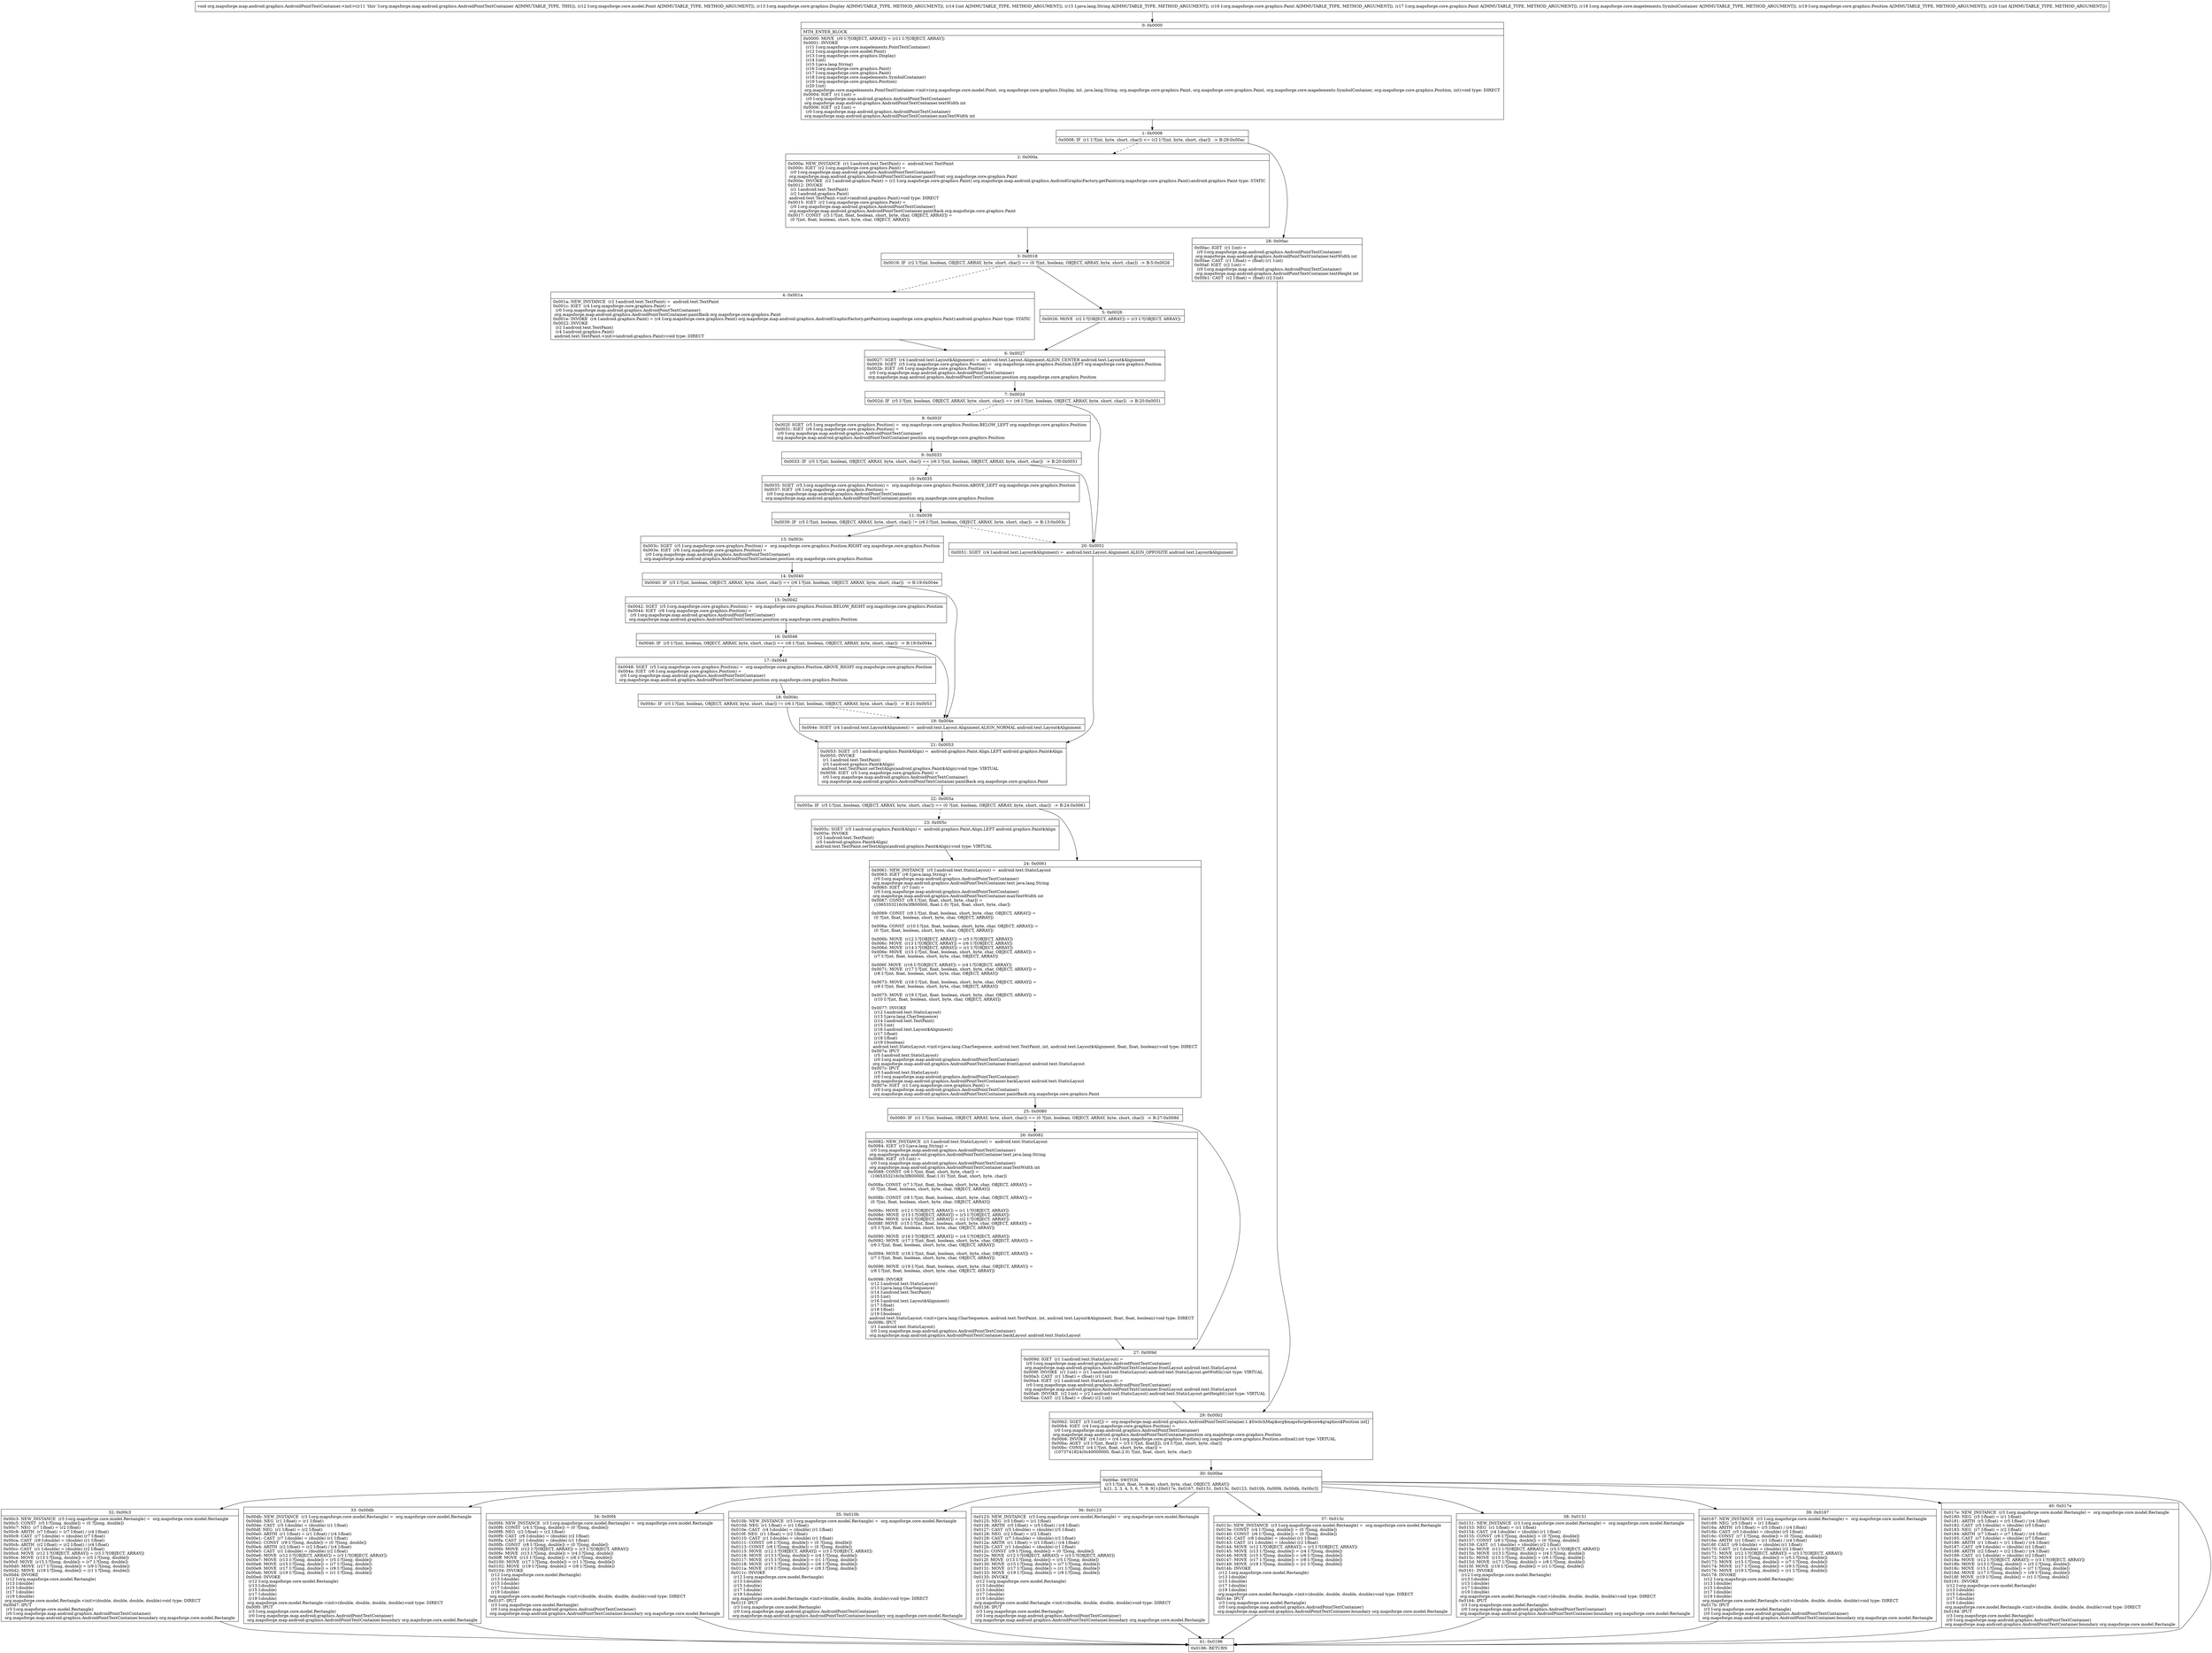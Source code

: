 digraph "CFG fororg.mapsforge.map.android.graphics.AndroidPointTextContainer.\<init\>(Lorg\/mapsforge\/core\/model\/Point;Lorg\/mapsforge\/core\/graphics\/Display;ILjava\/lang\/String;Lorg\/mapsforge\/core\/graphics\/Paint;Lorg\/mapsforge\/core\/graphics\/Paint;Lorg\/mapsforge\/core\/mapelements\/SymbolContainer;Lorg\/mapsforge\/core\/graphics\/Position;I)V" {
Node_0 [shape=record,label="{0\:\ 0x0000|MTH_ENTER_BLOCK\l|0x0000: MOVE  (r0 I:?[OBJECT, ARRAY]) = (r11 I:?[OBJECT, ARRAY]) \l0x0001: INVOKE  \l  (r11 I:org.mapsforge.core.mapelements.PointTextContainer)\l  (r12 I:org.mapsforge.core.model.Point)\l  (r13 I:org.mapsforge.core.graphics.Display)\l  (r14 I:int)\l  (r15 I:java.lang.String)\l  (r16 I:org.mapsforge.core.graphics.Paint)\l  (r17 I:org.mapsforge.core.graphics.Paint)\l  (r18 I:org.mapsforge.core.mapelements.SymbolContainer)\l  (r19 I:org.mapsforge.core.graphics.Position)\l  (r20 I:int)\l org.mapsforge.core.mapelements.PointTextContainer.\<init\>(org.mapsforge.core.model.Point, org.mapsforge.core.graphics.Display, int, java.lang.String, org.mapsforge.core.graphics.Paint, org.mapsforge.core.graphics.Paint, org.mapsforge.core.mapelements.SymbolContainer, org.mapsforge.core.graphics.Position, int):void type: DIRECT \l0x0004: IGET  (r1 I:int) = \l  (r0 I:org.mapsforge.map.android.graphics.AndroidPointTextContainer)\l org.mapsforge.map.android.graphics.AndroidPointTextContainer.textWidth int \l0x0006: IGET  (r2 I:int) = \l  (r0 I:org.mapsforge.map.android.graphics.AndroidPointTextContainer)\l org.mapsforge.map.android.graphics.AndroidPointTextContainer.maxTextWidth int \l}"];
Node_1 [shape=record,label="{1\:\ 0x0008|0x0008: IF  (r1 I:?[int, byte, short, char]) \<= (r2 I:?[int, byte, short, char])  \-\> B:28:0x00ac \l}"];
Node_2 [shape=record,label="{2\:\ 0x000a|0x000a: NEW_INSTANCE  (r1 I:android.text.TextPaint) =  android.text.TextPaint \l0x000c: IGET  (r2 I:org.mapsforge.core.graphics.Paint) = \l  (r0 I:org.mapsforge.map.android.graphics.AndroidPointTextContainer)\l org.mapsforge.map.android.graphics.AndroidPointTextContainer.paintFront org.mapsforge.core.graphics.Paint \l0x000e: INVOKE  (r2 I:android.graphics.Paint) = (r2 I:org.mapsforge.core.graphics.Paint) org.mapsforge.map.android.graphics.AndroidGraphicFactory.getPaint(org.mapsforge.core.graphics.Paint):android.graphics.Paint type: STATIC \l0x0012: INVOKE  \l  (r1 I:android.text.TextPaint)\l  (r2 I:android.graphics.Paint)\l android.text.TextPaint.\<init\>(android.graphics.Paint):void type: DIRECT \l0x0015: IGET  (r2 I:org.mapsforge.core.graphics.Paint) = \l  (r0 I:org.mapsforge.map.android.graphics.AndroidPointTextContainer)\l org.mapsforge.map.android.graphics.AndroidPointTextContainer.paintBack org.mapsforge.core.graphics.Paint \l0x0017: CONST  (r3 I:?[int, float, boolean, short, byte, char, OBJECT, ARRAY]) = \l  (0 ?[int, float, boolean, short, byte, char, OBJECT, ARRAY])\l \l}"];
Node_3 [shape=record,label="{3\:\ 0x0018|0x0018: IF  (r2 I:?[int, boolean, OBJECT, ARRAY, byte, short, char]) == (0 ?[int, boolean, OBJECT, ARRAY, byte, short, char])  \-\> B:5:0x0026 \l}"];
Node_4 [shape=record,label="{4\:\ 0x001a|0x001a: NEW_INSTANCE  (r2 I:android.text.TextPaint) =  android.text.TextPaint \l0x001c: IGET  (r4 I:org.mapsforge.core.graphics.Paint) = \l  (r0 I:org.mapsforge.map.android.graphics.AndroidPointTextContainer)\l org.mapsforge.map.android.graphics.AndroidPointTextContainer.paintBack org.mapsforge.core.graphics.Paint \l0x001e: INVOKE  (r4 I:android.graphics.Paint) = (r4 I:org.mapsforge.core.graphics.Paint) org.mapsforge.map.android.graphics.AndroidGraphicFactory.getPaint(org.mapsforge.core.graphics.Paint):android.graphics.Paint type: STATIC \l0x0022: INVOKE  \l  (r2 I:android.text.TextPaint)\l  (r4 I:android.graphics.Paint)\l android.text.TextPaint.\<init\>(android.graphics.Paint):void type: DIRECT \l}"];
Node_5 [shape=record,label="{5\:\ 0x0026|0x0026: MOVE  (r2 I:?[OBJECT, ARRAY]) = (r3 I:?[OBJECT, ARRAY]) \l}"];
Node_6 [shape=record,label="{6\:\ 0x0027|0x0027: SGET  (r4 I:android.text.Layout$Alignment) =  android.text.Layout.Alignment.ALIGN_CENTER android.text.Layout$Alignment \l0x0029: SGET  (r5 I:org.mapsforge.core.graphics.Position) =  org.mapsforge.core.graphics.Position.LEFT org.mapsforge.core.graphics.Position \l0x002b: IGET  (r6 I:org.mapsforge.core.graphics.Position) = \l  (r0 I:org.mapsforge.map.android.graphics.AndroidPointTextContainer)\l org.mapsforge.map.android.graphics.AndroidPointTextContainer.position org.mapsforge.core.graphics.Position \l}"];
Node_7 [shape=record,label="{7\:\ 0x002d|0x002d: IF  (r5 I:?[int, boolean, OBJECT, ARRAY, byte, short, char]) == (r6 I:?[int, boolean, OBJECT, ARRAY, byte, short, char])  \-\> B:20:0x0051 \l}"];
Node_8 [shape=record,label="{8\:\ 0x002f|0x002f: SGET  (r5 I:org.mapsforge.core.graphics.Position) =  org.mapsforge.core.graphics.Position.BELOW_LEFT org.mapsforge.core.graphics.Position \l0x0031: IGET  (r6 I:org.mapsforge.core.graphics.Position) = \l  (r0 I:org.mapsforge.map.android.graphics.AndroidPointTextContainer)\l org.mapsforge.map.android.graphics.AndroidPointTextContainer.position org.mapsforge.core.graphics.Position \l}"];
Node_9 [shape=record,label="{9\:\ 0x0033|0x0033: IF  (r5 I:?[int, boolean, OBJECT, ARRAY, byte, short, char]) == (r6 I:?[int, boolean, OBJECT, ARRAY, byte, short, char])  \-\> B:20:0x0051 \l}"];
Node_10 [shape=record,label="{10\:\ 0x0035|0x0035: SGET  (r5 I:org.mapsforge.core.graphics.Position) =  org.mapsforge.core.graphics.Position.ABOVE_LEFT org.mapsforge.core.graphics.Position \l0x0037: IGET  (r6 I:org.mapsforge.core.graphics.Position) = \l  (r0 I:org.mapsforge.map.android.graphics.AndroidPointTextContainer)\l org.mapsforge.map.android.graphics.AndroidPointTextContainer.position org.mapsforge.core.graphics.Position \l}"];
Node_11 [shape=record,label="{11\:\ 0x0039|0x0039: IF  (r5 I:?[int, boolean, OBJECT, ARRAY, byte, short, char]) != (r6 I:?[int, boolean, OBJECT, ARRAY, byte, short, char])  \-\> B:13:0x003c \l}"];
Node_13 [shape=record,label="{13\:\ 0x003c|0x003c: SGET  (r5 I:org.mapsforge.core.graphics.Position) =  org.mapsforge.core.graphics.Position.RIGHT org.mapsforge.core.graphics.Position \l0x003e: IGET  (r6 I:org.mapsforge.core.graphics.Position) = \l  (r0 I:org.mapsforge.map.android.graphics.AndroidPointTextContainer)\l org.mapsforge.map.android.graphics.AndroidPointTextContainer.position org.mapsforge.core.graphics.Position \l}"];
Node_14 [shape=record,label="{14\:\ 0x0040|0x0040: IF  (r5 I:?[int, boolean, OBJECT, ARRAY, byte, short, char]) == (r6 I:?[int, boolean, OBJECT, ARRAY, byte, short, char])  \-\> B:19:0x004e \l}"];
Node_15 [shape=record,label="{15\:\ 0x0042|0x0042: SGET  (r5 I:org.mapsforge.core.graphics.Position) =  org.mapsforge.core.graphics.Position.BELOW_RIGHT org.mapsforge.core.graphics.Position \l0x0044: IGET  (r6 I:org.mapsforge.core.graphics.Position) = \l  (r0 I:org.mapsforge.map.android.graphics.AndroidPointTextContainer)\l org.mapsforge.map.android.graphics.AndroidPointTextContainer.position org.mapsforge.core.graphics.Position \l}"];
Node_16 [shape=record,label="{16\:\ 0x0046|0x0046: IF  (r5 I:?[int, boolean, OBJECT, ARRAY, byte, short, char]) == (r6 I:?[int, boolean, OBJECT, ARRAY, byte, short, char])  \-\> B:19:0x004e \l}"];
Node_17 [shape=record,label="{17\:\ 0x0048|0x0048: SGET  (r5 I:org.mapsforge.core.graphics.Position) =  org.mapsforge.core.graphics.Position.ABOVE_RIGHT org.mapsforge.core.graphics.Position \l0x004a: IGET  (r6 I:org.mapsforge.core.graphics.Position) = \l  (r0 I:org.mapsforge.map.android.graphics.AndroidPointTextContainer)\l org.mapsforge.map.android.graphics.AndroidPointTextContainer.position org.mapsforge.core.graphics.Position \l}"];
Node_18 [shape=record,label="{18\:\ 0x004c|0x004c: IF  (r5 I:?[int, boolean, OBJECT, ARRAY, byte, short, char]) != (r6 I:?[int, boolean, OBJECT, ARRAY, byte, short, char])  \-\> B:21:0x0053 \l}"];
Node_19 [shape=record,label="{19\:\ 0x004e|0x004e: SGET  (r4 I:android.text.Layout$Alignment) =  android.text.Layout.Alignment.ALIGN_NORMAL android.text.Layout$Alignment \l}"];
Node_20 [shape=record,label="{20\:\ 0x0051|0x0051: SGET  (r4 I:android.text.Layout$Alignment) =  android.text.Layout.Alignment.ALIGN_OPPOSITE android.text.Layout$Alignment \l}"];
Node_21 [shape=record,label="{21\:\ 0x0053|0x0053: SGET  (r5 I:android.graphics.Paint$Align) =  android.graphics.Paint.Align.LEFT android.graphics.Paint$Align \l0x0055: INVOKE  \l  (r1 I:android.text.TextPaint)\l  (r5 I:android.graphics.Paint$Align)\l android.text.TextPaint.setTextAlign(android.graphics.Paint$Align):void type: VIRTUAL \l0x0058: IGET  (r5 I:org.mapsforge.core.graphics.Paint) = \l  (r0 I:org.mapsforge.map.android.graphics.AndroidPointTextContainer)\l org.mapsforge.map.android.graphics.AndroidPointTextContainer.paintBack org.mapsforge.core.graphics.Paint \l}"];
Node_22 [shape=record,label="{22\:\ 0x005a|0x005a: IF  (r5 I:?[int, boolean, OBJECT, ARRAY, byte, short, char]) == (0 ?[int, boolean, OBJECT, ARRAY, byte, short, char])  \-\> B:24:0x0061 \l}"];
Node_23 [shape=record,label="{23\:\ 0x005c|0x005c: SGET  (r5 I:android.graphics.Paint$Align) =  android.graphics.Paint.Align.LEFT android.graphics.Paint$Align \l0x005e: INVOKE  \l  (r2 I:android.text.TextPaint)\l  (r5 I:android.graphics.Paint$Align)\l android.text.TextPaint.setTextAlign(android.graphics.Paint$Align):void type: VIRTUAL \l}"];
Node_24 [shape=record,label="{24\:\ 0x0061|0x0061: NEW_INSTANCE  (r5 I:android.text.StaticLayout) =  android.text.StaticLayout \l0x0063: IGET  (r6 I:java.lang.String) = \l  (r0 I:org.mapsforge.map.android.graphics.AndroidPointTextContainer)\l org.mapsforge.map.android.graphics.AndroidPointTextContainer.text java.lang.String \l0x0065: IGET  (r7 I:int) = \l  (r0 I:org.mapsforge.map.android.graphics.AndroidPointTextContainer)\l org.mapsforge.map.android.graphics.AndroidPointTextContainer.maxTextWidth int \l0x0067: CONST  (r8 I:?[int, float, short, byte, char]) = \l  (1065353216(0x3f800000, float:1.0) ?[int, float, short, byte, char])\l \l0x0069: CONST  (r9 I:?[int, float, boolean, short, byte, char, OBJECT, ARRAY]) = \l  (0 ?[int, float, boolean, short, byte, char, OBJECT, ARRAY])\l \l0x006a: CONST  (r10 I:?[int, float, boolean, short, byte, char, OBJECT, ARRAY]) = \l  (0 ?[int, float, boolean, short, byte, char, OBJECT, ARRAY])\l \l0x006b: MOVE  (r12 I:?[OBJECT, ARRAY]) = (r5 I:?[OBJECT, ARRAY]) \l0x006c: MOVE  (r13 I:?[OBJECT, ARRAY]) = (r6 I:?[OBJECT, ARRAY]) \l0x006d: MOVE  (r14 I:?[OBJECT, ARRAY]) = (r1 I:?[OBJECT, ARRAY]) \l0x006e: MOVE  (r15 I:?[int, float, boolean, short, byte, char, OBJECT, ARRAY]) = \l  (r7 I:?[int, float, boolean, short, byte, char, OBJECT, ARRAY])\l \l0x006f: MOVE  (r16 I:?[OBJECT, ARRAY]) = (r4 I:?[OBJECT, ARRAY]) \l0x0071: MOVE  (r17 I:?[int, float, boolean, short, byte, char, OBJECT, ARRAY]) = \l  (r8 I:?[int, float, boolean, short, byte, char, OBJECT, ARRAY])\l \l0x0073: MOVE  (r18 I:?[int, float, boolean, short, byte, char, OBJECT, ARRAY]) = \l  (r9 I:?[int, float, boolean, short, byte, char, OBJECT, ARRAY])\l \l0x0075: MOVE  (r19 I:?[int, float, boolean, short, byte, char, OBJECT, ARRAY]) = \l  (r10 I:?[int, float, boolean, short, byte, char, OBJECT, ARRAY])\l \l0x0077: INVOKE  \l  (r12 I:android.text.StaticLayout)\l  (r13 I:java.lang.CharSequence)\l  (r14 I:android.text.TextPaint)\l  (r15 I:int)\l  (r16 I:android.text.Layout$Alignment)\l  (r17 I:float)\l  (r18 I:float)\l  (r19 I:boolean)\l android.text.StaticLayout.\<init\>(java.lang.CharSequence, android.text.TextPaint, int, android.text.Layout$Alignment, float, float, boolean):void type: DIRECT \l0x007a: IPUT  \l  (r5 I:android.text.StaticLayout)\l  (r0 I:org.mapsforge.map.android.graphics.AndroidPointTextContainer)\l org.mapsforge.map.android.graphics.AndroidPointTextContainer.frontLayout android.text.StaticLayout \l0x007c: IPUT  \l  (r3 I:android.text.StaticLayout)\l  (r0 I:org.mapsforge.map.android.graphics.AndroidPointTextContainer)\l org.mapsforge.map.android.graphics.AndroidPointTextContainer.backLayout android.text.StaticLayout \l0x007e: IGET  (r1 I:org.mapsforge.core.graphics.Paint) = \l  (r0 I:org.mapsforge.map.android.graphics.AndroidPointTextContainer)\l org.mapsforge.map.android.graphics.AndroidPointTextContainer.paintBack org.mapsforge.core.graphics.Paint \l}"];
Node_25 [shape=record,label="{25\:\ 0x0080|0x0080: IF  (r1 I:?[int, boolean, OBJECT, ARRAY, byte, short, char]) == (0 ?[int, boolean, OBJECT, ARRAY, byte, short, char])  \-\> B:27:0x009d \l}"];
Node_26 [shape=record,label="{26\:\ 0x0082|0x0082: NEW_INSTANCE  (r1 I:android.text.StaticLayout) =  android.text.StaticLayout \l0x0084: IGET  (r3 I:java.lang.String) = \l  (r0 I:org.mapsforge.map.android.graphics.AndroidPointTextContainer)\l org.mapsforge.map.android.graphics.AndroidPointTextContainer.text java.lang.String \l0x0086: IGET  (r5 I:int) = \l  (r0 I:org.mapsforge.map.android.graphics.AndroidPointTextContainer)\l org.mapsforge.map.android.graphics.AndroidPointTextContainer.maxTextWidth int \l0x0088: CONST  (r6 I:?[int, float, short, byte, char]) = \l  (1065353216(0x3f800000, float:1.0) ?[int, float, short, byte, char])\l \l0x008a: CONST  (r7 I:?[int, float, boolean, short, byte, char, OBJECT, ARRAY]) = \l  (0 ?[int, float, boolean, short, byte, char, OBJECT, ARRAY])\l \l0x008b: CONST  (r8 I:?[int, float, boolean, short, byte, char, OBJECT, ARRAY]) = \l  (0 ?[int, float, boolean, short, byte, char, OBJECT, ARRAY])\l \l0x008c: MOVE  (r12 I:?[OBJECT, ARRAY]) = (r1 I:?[OBJECT, ARRAY]) \l0x008d: MOVE  (r13 I:?[OBJECT, ARRAY]) = (r3 I:?[OBJECT, ARRAY]) \l0x008e: MOVE  (r14 I:?[OBJECT, ARRAY]) = (r2 I:?[OBJECT, ARRAY]) \l0x008f: MOVE  (r15 I:?[int, float, boolean, short, byte, char, OBJECT, ARRAY]) = \l  (r5 I:?[int, float, boolean, short, byte, char, OBJECT, ARRAY])\l \l0x0090: MOVE  (r16 I:?[OBJECT, ARRAY]) = (r4 I:?[OBJECT, ARRAY]) \l0x0092: MOVE  (r17 I:?[int, float, boolean, short, byte, char, OBJECT, ARRAY]) = \l  (r6 I:?[int, float, boolean, short, byte, char, OBJECT, ARRAY])\l \l0x0094: MOVE  (r18 I:?[int, float, boolean, short, byte, char, OBJECT, ARRAY]) = \l  (r7 I:?[int, float, boolean, short, byte, char, OBJECT, ARRAY])\l \l0x0096: MOVE  (r19 I:?[int, float, boolean, short, byte, char, OBJECT, ARRAY]) = \l  (r8 I:?[int, float, boolean, short, byte, char, OBJECT, ARRAY])\l \l0x0098: INVOKE  \l  (r12 I:android.text.StaticLayout)\l  (r13 I:java.lang.CharSequence)\l  (r14 I:android.text.TextPaint)\l  (r15 I:int)\l  (r16 I:android.text.Layout$Alignment)\l  (r17 I:float)\l  (r18 I:float)\l  (r19 I:boolean)\l android.text.StaticLayout.\<init\>(java.lang.CharSequence, android.text.TextPaint, int, android.text.Layout$Alignment, float, float, boolean):void type: DIRECT \l0x009b: IPUT  \l  (r1 I:android.text.StaticLayout)\l  (r0 I:org.mapsforge.map.android.graphics.AndroidPointTextContainer)\l org.mapsforge.map.android.graphics.AndroidPointTextContainer.backLayout android.text.StaticLayout \l}"];
Node_27 [shape=record,label="{27\:\ 0x009d|0x009d: IGET  (r1 I:android.text.StaticLayout) = \l  (r0 I:org.mapsforge.map.android.graphics.AndroidPointTextContainer)\l org.mapsforge.map.android.graphics.AndroidPointTextContainer.frontLayout android.text.StaticLayout \l0x009f: INVOKE  (r1 I:int) = (r1 I:android.text.StaticLayout) android.text.StaticLayout.getWidth():int type: VIRTUAL \l0x00a3: CAST  (r1 I:float) = (float) (r1 I:int) \l0x00a4: IGET  (r2 I:android.text.StaticLayout) = \l  (r0 I:org.mapsforge.map.android.graphics.AndroidPointTextContainer)\l org.mapsforge.map.android.graphics.AndroidPointTextContainer.frontLayout android.text.StaticLayout \l0x00a6: INVOKE  (r2 I:int) = (r2 I:android.text.StaticLayout) android.text.StaticLayout.getHeight():int type: VIRTUAL \l0x00aa: CAST  (r2 I:float) = (float) (r2 I:int) \l}"];
Node_28 [shape=record,label="{28\:\ 0x00ac|0x00ac: IGET  (r1 I:int) = \l  (r0 I:org.mapsforge.map.android.graphics.AndroidPointTextContainer)\l org.mapsforge.map.android.graphics.AndroidPointTextContainer.textWidth int \l0x00ae: CAST  (r1 I:float) = (float) (r1 I:int) \l0x00af: IGET  (r2 I:int) = \l  (r0 I:org.mapsforge.map.android.graphics.AndroidPointTextContainer)\l org.mapsforge.map.android.graphics.AndroidPointTextContainer.textHeight int \l0x00b1: CAST  (r2 I:float) = (float) (r2 I:int) \l}"];
Node_29 [shape=record,label="{29\:\ 0x00b2|0x00b2: SGET  (r3 I:int[]) =  org.mapsforge.map.android.graphics.AndroidPointTextContainer.1.$SwitchMap$org$mapsforge$core$graphics$Position int[] \l0x00b4: IGET  (r4 I:org.mapsforge.core.graphics.Position) = \l  (r0 I:org.mapsforge.map.android.graphics.AndroidPointTextContainer)\l org.mapsforge.map.android.graphics.AndroidPointTextContainer.position org.mapsforge.core.graphics.Position \l0x00b6: INVOKE  (r4 I:int) = (r4 I:org.mapsforge.core.graphics.Position) org.mapsforge.core.graphics.Position.ordinal():int type: VIRTUAL \l0x00ba: AGET  (r3 I:?[int, float]) = (r3 I:?[int, float][]), (r4 I:?[int, short, byte, char]) \l0x00bc: CONST  (r4 I:?[int, float, short, byte, char]) = \l  (1073741824(0x40000000, float:2.0) ?[int, float, short, byte, char])\l \l}"];
Node_30 [shape=record,label="{30\:\ 0x00be|0x00be: SWITCH  \l  (r3 I:?[int, float, boolean, short, byte, char, OBJECT, ARRAY])\l k:[1, 2, 3, 4, 5, 6, 7, 8, 9] t:[0x017e, 0x0167, 0x0151, 0x013c, 0x0123, 0x010b, 0x00f4, 0x00db, 0x00c3] \l}"];
Node_32 [shape=record,label="{32\:\ 0x00c3|0x00c3: NEW_INSTANCE  (r3 I:org.mapsforge.core.model.Rectangle) =  org.mapsforge.core.model.Rectangle \l0x00c5: CONST  (r5 I:?[long, double]) = (0 ?[long, double]) \l0x00c7: NEG  (r7 I:float) = (r2 I:float) \l0x00c8: ARITH  (r7 I:float) = (r7 I:float) \/ (r4 I:float) \l0x00c9: CAST  (r7 I:double) = (double) (r7 I:float) \l0x00ca: CAST  (r9 I:double) = (double) (r1 I:float) \l0x00cb: ARITH  (r2 I:float) = (r2 I:float) \/ (r4 I:float) \l0x00cc: CAST  (r1 I:double) = (double) (r2 I:float) \l0x00cd: MOVE  (r12 I:?[OBJECT, ARRAY]) = (r3 I:?[OBJECT, ARRAY]) \l0x00ce: MOVE  (r13 I:?[long, double]) = (r5 I:?[long, double]) \l0x00cf: MOVE  (r15 I:?[long, double]) = (r7 I:?[long, double]) \l0x00d0: MOVE  (r17 I:?[long, double]) = (r9 I:?[long, double]) \l0x00d2: MOVE  (r19 I:?[long, double]) = (r1 I:?[long, double]) \l0x00d4: INVOKE  \l  (r12 I:org.mapsforge.core.model.Rectangle)\l  (r13 I:double)\l  (r15 I:double)\l  (r17 I:double)\l  (r19 I:double)\l org.mapsforge.core.model.Rectangle.\<init\>(double, double, double, double):void type: DIRECT \l0x00d7: IPUT  \l  (r3 I:org.mapsforge.core.model.Rectangle)\l  (r0 I:org.mapsforge.map.android.graphics.AndroidPointTextContainer)\l org.mapsforge.map.android.graphics.AndroidPointTextContainer.boundary org.mapsforge.core.model.Rectangle \l}"];
Node_33 [shape=record,label="{33\:\ 0x00db|0x00db: NEW_INSTANCE  (r3 I:org.mapsforge.core.model.Rectangle) =  org.mapsforge.core.model.Rectangle \l0x00dd: NEG  (r1 I:float) = (r1 I:float) \l0x00de: CAST  (r5 I:double) = (double) (r1 I:float) \l0x00df: NEG  (r1 I:float) = (r2 I:float) \l0x00e0: ARITH  (r1 I:float) = (r1 I:float) \/ (r4 I:float) \l0x00e1: CAST  (r7 I:double) = (double) (r1 I:float) \l0x00e2: CONST  (r9 I:?[long, double]) = (0 ?[long, double]) \l0x00e4: ARITH  (r2 I:float) = (r2 I:float) \/ (r4 I:float) \l0x00e5: CAST  (r1 I:double) = (double) (r2 I:float) \l0x00e6: MOVE  (r12 I:?[OBJECT, ARRAY]) = (r3 I:?[OBJECT, ARRAY]) \l0x00e7: MOVE  (r13 I:?[long, double]) = (r5 I:?[long, double]) \l0x00e8: MOVE  (r15 I:?[long, double]) = (r7 I:?[long, double]) \l0x00e9: MOVE  (r17 I:?[long, double]) = (r9 I:?[long, double]) \l0x00eb: MOVE  (r19 I:?[long, double]) = (r1 I:?[long, double]) \l0x00ed: INVOKE  \l  (r12 I:org.mapsforge.core.model.Rectangle)\l  (r13 I:double)\l  (r15 I:double)\l  (r17 I:double)\l  (r19 I:double)\l org.mapsforge.core.model.Rectangle.\<init\>(double, double, double, double):void type: DIRECT \l0x00f0: IPUT  \l  (r3 I:org.mapsforge.core.model.Rectangle)\l  (r0 I:org.mapsforge.map.android.graphics.AndroidPointTextContainer)\l org.mapsforge.map.android.graphics.AndroidPointTextContainer.boundary org.mapsforge.core.model.Rectangle \l}"];
Node_34 [shape=record,label="{34\:\ 0x00f4|0x00f4: NEW_INSTANCE  (r3 I:org.mapsforge.core.model.Rectangle) =  org.mapsforge.core.model.Rectangle \l0x00f6: CONST  (r4 I:?[long, double]) = (0 ?[long, double]) \l0x00f8: NEG  (r2 I:float) = (r2 I:float) \l0x00f9: CAST  (r6 I:double) = (double) (r2 I:float) \l0x00fa: CAST  (r1 I:double) = (double) (r1 I:float) \l0x00fb: CONST  (r8 I:?[long, double]) = (0 ?[long, double]) \l0x00fd: MOVE  (r12 I:?[OBJECT, ARRAY]) = (r3 I:?[OBJECT, ARRAY]) \l0x00fe: MOVE  (r13 I:?[long, double]) = (r4 I:?[long, double]) \l0x00ff: MOVE  (r15 I:?[long, double]) = (r6 I:?[long, double]) \l0x0100: MOVE  (r17 I:?[long, double]) = (r1 I:?[long, double]) \l0x0102: MOVE  (r19 I:?[long, double]) = (r8 I:?[long, double]) \l0x0104: INVOKE  \l  (r12 I:org.mapsforge.core.model.Rectangle)\l  (r13 I:double)\l  (r15 I:double)\l  (r17 I:double)\l  (r19 I:double)\l org.mapsforge.core.model.Rectangle.\<init\>(double, double, double, double):void type: DIRECT \l0x0107: IPUT  \l  (r3 I:org.mapsforge.core.model.Rectangle)\l  (r0 I:org.mapsforge.map.android.graphics.AndroidPointTextContainer)\l org.mapsforge.map.android.graphics.AndroidPointTextContainer.boundary org.mapsforge.core.model.Rectangle \l}"];
Node_35 [shape=record,label="{35\:\ 0x010b|0x010b: NEW_INSTANCE  (r3 I:org.mapsforge.core.model.Rectangle) =  org.mapsforge.core.model.Rectangle \l0x010d: NEG  (r1 I:float) = (r1 I:float) \l0x010e: CAST  (r4 I:double) = (double) (r1 I:float) \l0x010f: NEG  (r1 I:float) = (r2 I:float) \l0x0110: CAST  (r1 I:double) = (double) (r1 I:float) \l0x0111: CONST  (r6 I:?[long, double]) = (0 ?[long, double]) \l0x0113: CONST  (r8 I:?[long, double]) = (0 ?[long, double]) \l0x0115: MOVE  (r12 I:?[OBJECT, ARRAY]) = (r3 I:?[OBJECT, ARRAY]) \l0x0116: MOVE  (r13 I:?[long, double]) = (r4 I:?[long, double]) \l0x0117: MOVE  (r15 I:?[long, double]) = (r1 I:?[long, double]) \l0x0118: MOVE  (r17 I:?[long, double]) = (r6 I:?[long, double]) \l0x011a: MOVE  (r19 I:?[long, double]) = (r8 I:?[long, double]) \l0x011c: INVOKE  \l  (r12 I:org.mapsforge.core.model.Rectangle)\l  (r13 I:double)\l  (r15 I:double)\l  (r17 I:double)\l  (r19 I:double)\l org.mapsforge.core.model.Rectangle.\<init\>(double, double, double, double):void type: DIRECT \l0x011f: IPUT  \l  (r3 I:org.mapsforge.core.model.Rectangle)\l  (r0 I:org.mapsforge.map.android.graphics.AndroidPointTextContainer)\l org.mapsforge.map.android.graphics.AndroidPointTextContainer.boundary org.mapsforge.core.model.Rectangle \l}"];
Node_36 [shape=record,label="{36\:\ 0x0123|0x0123: NEW_INSTANCE  (r3 I:org.mapsforge.core.model.Rectangle) =  org.mapsforge.core.model.Rectangle \l0x0125: NEG  (r5 I:float) = (r1 I:float) \l0x0126: ARITH  (r5 I:float) = (r5 I:float) \/ (r4 I:float) \l0x0127: CAST  (r5 I:double) = (double) (r5 I:float) \l0x0128: NEG  (r2 I:float) = (r2 I:float) \l0x0129: CAST  (r7 I:double) = (double) (r2 I:float) \l0x012a: ARITH  (r1 I:float) = (r1 I:float) \/ (r4 I:float) \l0x012b: CAST  (r1 I:double) = (double) (r1 I:float) \l0x012c: CONST  (r9 I:?[long, double]) = (0 ?[long, double]) \l0x012e: MOVE  (r12 I:?[OBJECT, ARRAY]) = (r3 I:?[OBJECT, ARRAY]) \l0x012f: MOVE  (r13 I:?[long, double]) = (r5 I:?[long, double]) \l0x0130: MOVE  (r15 I:?[long, double]) = (r7 I:?[long, double]) \l0x0131: MOVE  (r17 I:?[long, double]) = (r1 I:?[long, double]) \l0x0133: MOVE  (r19 I:?[long, double]) = (r9 I:?[long, double]) \l0x0135: INVOKE  \l  (r12 I:org.mapsforge.core.model.Rectangle)\l  (r13 I:double)\l  (r15 I:double)\l  (r17 I:double)\l  (r19 I:double)\l org.mapsforge.core.model.Rectangle.\<init\>(double, double, double, double):void type: DIRECT \l0x0138: IPUT  \l  (r3 I:org.mapsforge.core.model.Rectangle)\l  (r0 I:org.mapsforge.map.android.graphics.AndroidPointTextContainer)\l org.mapsforge.map.android.graphics.AndroidPointTextContainer.boundary org.mapsforge.core.model.Rectangle \l}"];
Node_37 [shape=record,label="{37\:\ 0x013c|0x013c: NEW_INSTANCE  (r3 I:org.mapsforge.core.model.Rectangle) =  org.mapsforge.core.model.Rectangle \l0x013e: CONST  (r4 I:?[long, double]) = (0 ?[long, double]) \l0x0140: CONST  (r6 I:?[long, double]) = (0 ?[long, double]) \l0x0142: CAST  (r8 I:double) = (double) (r1 I:float) \l0x0143: CAST  (r1 I:double) = (double) (r2 I:float) \l0x0144: MOVE  (r12 I:?[OBJECT, ARRAY]) = (r3 I:?[OBJECT, ARRAY]) \l0x0145: MOVE  (r13 I:?[long, double]) = (r4 I:?[long, double]) \l0x0146: MOVE  (r15 I:?[long, double]) = (r6 I:?[long, double]) \l0x0147: MOVE  (r17 I:?[long, double]) = (r8 I:?[long, double]) \l0x0149: MOVE  (r19 I:?[long, double]) = (r1 I:?[long, double]) \l0x014b: INVOKE  \l  (r12 I:org.mapsforge.core.model.Rectangle)\l  (r13 I:double)\l  (r15 I:double)\l  (r17 I:double)\l  (r19 I:double)\l org.mapsforge.core.model.Rectangle.\<init\>(double, double, double, double):void type: DIRECT \l0x014e: IPUT  \l  (r3 I:org.mapsforge.core.model.Rectangle)\l  (r0 I:org.mapsforge.map.android.graphics.AndroidPointTextContainer)\l org.mapsforge.map.android.graphics.AndroidPointTextContainer.boundary org.mapsforge.core.model.Rectangle \l}"];
Node_38 [shape=record,label="{38\:\ 0x0151|0x0151: NEW_INSTANCE  (r3 I:org.mapsforge.core.model.Rectangle) =  org.mapsforge.core.model.Rectangle \l0x0153: NEG  (r1 I:float) = (r1 I:float) \l0x0154: CAST  (r4 I:double) = (double) (r1 I:float) \l0x0155: CONST  (r6 I:?[long, double]) = (0 ?[long, double]) \l0x0157: CONST  (r8 I:?[long, double]) = (0 ?[long, double]) \l0x0159: CAST  (r1 I:double) = (double) (r2 I:float) \l0x015a: MOVE  (r12 I:?[OBJECT, ARRAY]) = (r3 I:?[OBJECT, ARRAY]) \l0x015b: MOVE  (r13 I:?[long, double]) = (r4 I:?[long, double]) \l0x015c: MOVE  (r15 I:?[long, double]) = (r6 I:?[long, double]) \l0x015d: MOVE  (r17 I:?[long, double]) = (r8 I:?[long, double]) \l0x015f: MOVE  (r19 I:?[long, double]) = (r1 I:?[long, double]) \l0x0161: INVOKE  \l  (r12 I:org.mapsforge.core.model.Rectangle)\l  (r13 I:double)\l  (r15 I:double)\l  (r17 I:double)\l  (r19 I:double)\l org.mapsforge.core.model.Rectangle.\<init\>(double, double, double, double):void type: DIRECT \l0x0164: IPUT  \l  (r3 I:org.mapsforge.core.model.Rectangle)\l  (r0 I:org.mapsforge.map.android.graphics.AndroidPointTextContainer)\l org.mapsforge.map.android.graphics.AndroidPointTextContainer.boundary org.mapsforge.core.model.Rectangle \l}"];
Node_39 [shape=record,label="{39\:\ 0x0167|0x0167: NEW_INSTANCE  (r3 I:org.mapsforge.core.model.Rectangle) =  org.mapsforge.core.model.Rectangle \l0x0169: NEG  (r5 I:float) = (r1 I:float) \l0x016a: ARITH  (r5 I:float) = (r5 I:float) \/ (r4 I:float) \l0x016b: CAST  (r5 I:double) = (double) (r5 I:float) \l0x016c: CONST  (r7 I:?[long, double]) = (0 ?[long, double]) \l0x016e: ARITH  (r1 I:float) = (r1 I:float) \/ (r4 I:float) \l0x016f: CAST  (r9 I:double) = (double) (r1 I:float) \l0x0170: CAST  (r1 I:double) = (double) (r2 I:float) \l0x0171: MOVE  (r12 I:?[OBJECT, ARRAY]) = (r3 I:?[OBJECT, ARRAY]) \l0x0172: MOVE  (r13 I:?[long, double]) = (r5 I:?[long, double]) \l0x0173: MOVE  (r15 I:?[long, double]) = (r7 I:?[long, double]) \l0x0174: MOVE  (r17 I:?[long, double]) = (r9 I:?[long, double]) \l0x0176: MOVE  (r19 I:?[long, double]) = (r1 I:?[long, double]) \l0x0178: INVOKE  \l  (r12 I:org.mapsforge.core.model.Rectangle)\l  (r13 I:double)\l  (r15 I:double)\l  (r17 I:double)\l  (r19 I:double)\l org.mapsforge.core.model.Rectangle.\<init\>(double, double, double, double):void type: DIRECT \l0x017b: IPUT  \l  (r3 I:org.mapsforge.core.model.Rectangle)\l  (r0 I:org.mapsforge.map.android.graphics.AndroidPointTextContainer)\l org.mapsforge.map.android.graphics.AndroidPointTextContainer.boundary org.mapsforge.core.model.Rectangle \l}"];
Node_40 [shape=record,label="{40\:\ 0x017e|0x017e: NEW_INSTANCE  (r3 I:org.mapsforge.core.model.Rectangle) =  org.mapsforge.core.model.Rectangle \l0x0180: NEG  (r5 I:float) = (r1 I:float) \l0x0181: ARITH  (r5 I:float) = (r5 I:float) \/ (r4 I:float) \l0x0182: CAST  (r5 I:double) = (double) (r5 I:float) \l0x0183: NEG  (r7 I:float) = (r2 I:float) \l0x0184: ARITH  (r7 I:float) = (r7 I:float) \/ (r4 I:float) \l0x0185: CAST  (r7 I:double) = (double) (r7 I:float) \l0x0186: ARITH  (r1 I:float) = (r1 I:float) \/ (r4 I:float) \l0x0187: CAST  (r9 I:double) = (double) (r1 I:float) \l0x0188: ARITH  (r2 I:float) = (r2 I:float) \/ (r4 I:float) \l0x0189: CAST  (r1 I:double) = (double) (r2 I:float) \l0x018a: MOVE  (r12 I:?[OBJECT, ARRAY]) = (r3 I:?[OBJECT, ARRAY]) \l0x018b: MOVE  (r13 I:?[long, double]) = (r5 I:?[long, double]) \l0x018c: MOVE  (r15 I:?[long, double]) = (r7 I:?[long, double]) \l0x018d: MOVE  (r17 I:?[long, double]) = (r9 I:?[long, double]) \l0x018f: MOVE  (r19 I:?[long, double]) = (r1 I:?[long, double]) \l0x0191: INVOKE  \l  (r12 I:org.mapsforge.core.model.Rectangle)\l  (r13 I:double)\l  (r15 I:double)\l  (r17 I:double)\l  (r19 I:double)\l org.mapsforge.core.model.Rectangle.\<init\>(double, double, double, double):void type: DIRECT \l0x0194: IPUT  \l  (r3 I:org.mapsforge.core.model.Rectangle)\l  (r0 I:org.mapsforge.map.android.graphics.AndroidPointTextContainer)\l org.mapsforge.map.android.graphics.AndroidPointTextContainer.boundary org.mapsforge.core.model.Rectangle \l}"];
Node_41 [shape=record,label="{41\:\ 0x0196|0x0196: RETURN   \l}"];
MethodNode[shape=record,label="{void org.mapsforge.map.android.graphics.AndroidPointTextContainer.\<init\>((r11 'this' I:org.mapsforge.map.android.graphics.AndroidPointTextContainer A[IMMUTABLE_TYPE, THIS]), (r12 I:org.mapsforge.core.model.Point A[IMMUTABLE_TYPE, METHOD_ARGUMENT]), (r13 I:org.mapsforge.core.graphics.Display A[IMMUTABLE_TYPE, METHOD_ARGUMENT]), (r14 I:int A[IMMUTABLE_TYPE, METHOD_ARGUMENT]), (r15 I:java.lang.String A[IMMUTABLE_TYPE, METHOD_ARGUMENT]), (r16 I:org.mapsforge.core.graphics.Paint A[IMMUTABLE_TYPE, METHOD_ARGUMENT]), (r17 I:org.mapsforge.core.graphics.Paint A[IMMUTABLE_TYPE, METHOD_ARGUMENT]), (r18 I:org.mapsforge.core.mapelements.SymbolContainer A[IMMUTABLE_TYPE, METHOD_ARGUMENT]), (r19 I:org.mapsforge.core.graphics.Position A[IMMUTABLE_TYPE, METHOD_ARGUMENT]), (r20 I:int A[IMMUTABLE_TYPE, METHOD_ARGUMENT])) }"];
MethodNode -> Node_0;
Node_0 -> Node_1;
Node_1 -> Node_2[style=dashed];
Node_1 -> Node_28;
Node_2 -> Node_3;
Node_3 -> Node_4[style=dashed];
Node_3 -> Node_5;
Node_4 -> Node_6;
Node_5 -> Node_6;
Node_6 -> Node_7;
Node_7 -> Node_8[style=dashed];
Node_7 -> Node_20;
Node_8 -> Node_9;
Node_9 -> Node_10[style=dashed];
Node_9 -> Node_20;
Node_10 -> Node_11;
Node_11 -> Node_13;
Node_11 -> Node_20[style=dashed];
Node_13 -> Node_14;
Node_14 -> Node_15[style=dashed];
Node_14 -> Node_19;
Node_15 -> Node_16;
Node_16 -> Node_17[style=dashed];
Node_16 -> Node_19;
Node_17 -> Node_18;
Node_18 -> Node_19[style=dashed];
Node_18 -> Node_21;
Node_19 -> Node_21;
Node_20 -> Node_21;
Node_21 -> Node_22;
Node_22 -> Node_23[style=dashed];
Node_22 -> Node_24;
Node_23 -> Node_24;
Node_24 -> Node_25;
Node_25 -> Node_26[style=dashed];
Node_25 -> Node_27;
Node_26 -> Node_27;
Node_27 -> Node_29;
Node_28 -> Node_29;
Node_29 -> Node_30;
Node_30 -> Node_32;
Node_30 -> Node_33;
Node_30 -> Node_34;
Node_30 -> Node_35;
Node_30 -> Node_36;
Node_30 -> Node_37;
Node_30 -> Node_38;
Node_30 -> Node_39;
Node_30 -> Node_40;
Node_30 -> Node_41;
Node_32 -> Node_41;
Node_33 -> Node_41;
Node_34 -> Node_41;
Node_35 -> Node_41;
Node_36 -> Node_41;
Node_37 -> Node_41;
Node_38 -> Node_41;
Node_39 -> Node_41;
Node_40 -> Node_41;
}

